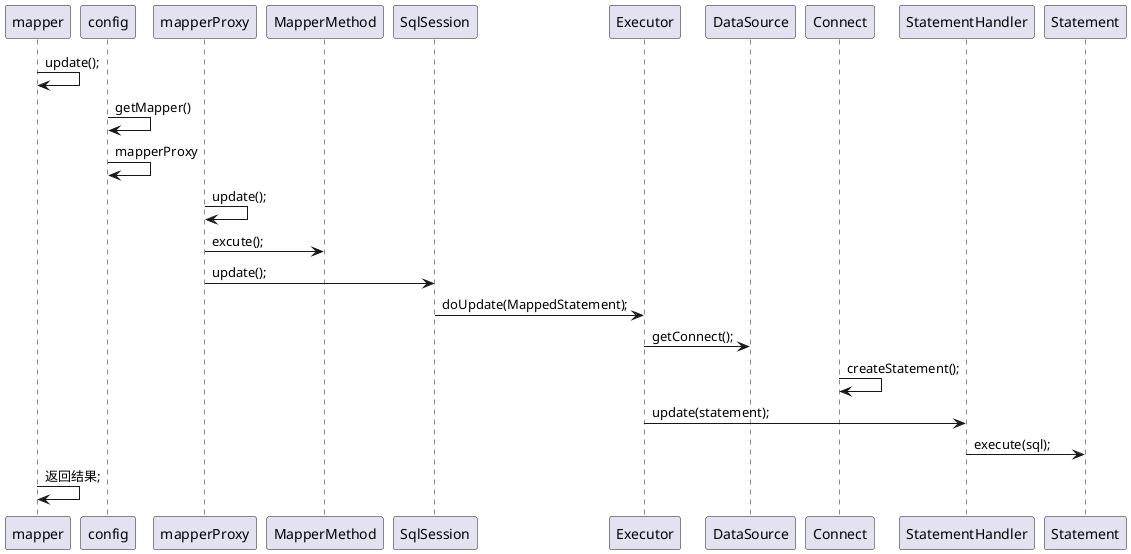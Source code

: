 @startuml
mapper->mapper:update();
config->config:getMapper()
config->config:mapperProxy
mapperProxy->mapperProxy:update();
mapperProxy->MapperMethod:excute();
mapperProxy->SqlSession:update();
SqlSession->Executor:doUpdate(MappedStatement);
Executor->DataSource:getConnect();
Connect->Connect:createStatement();
Executor->StatementHandler:update(statement);
StatementHandler->Statement:execute(sql);
mapper->mapper:返回结果;
@enduml
